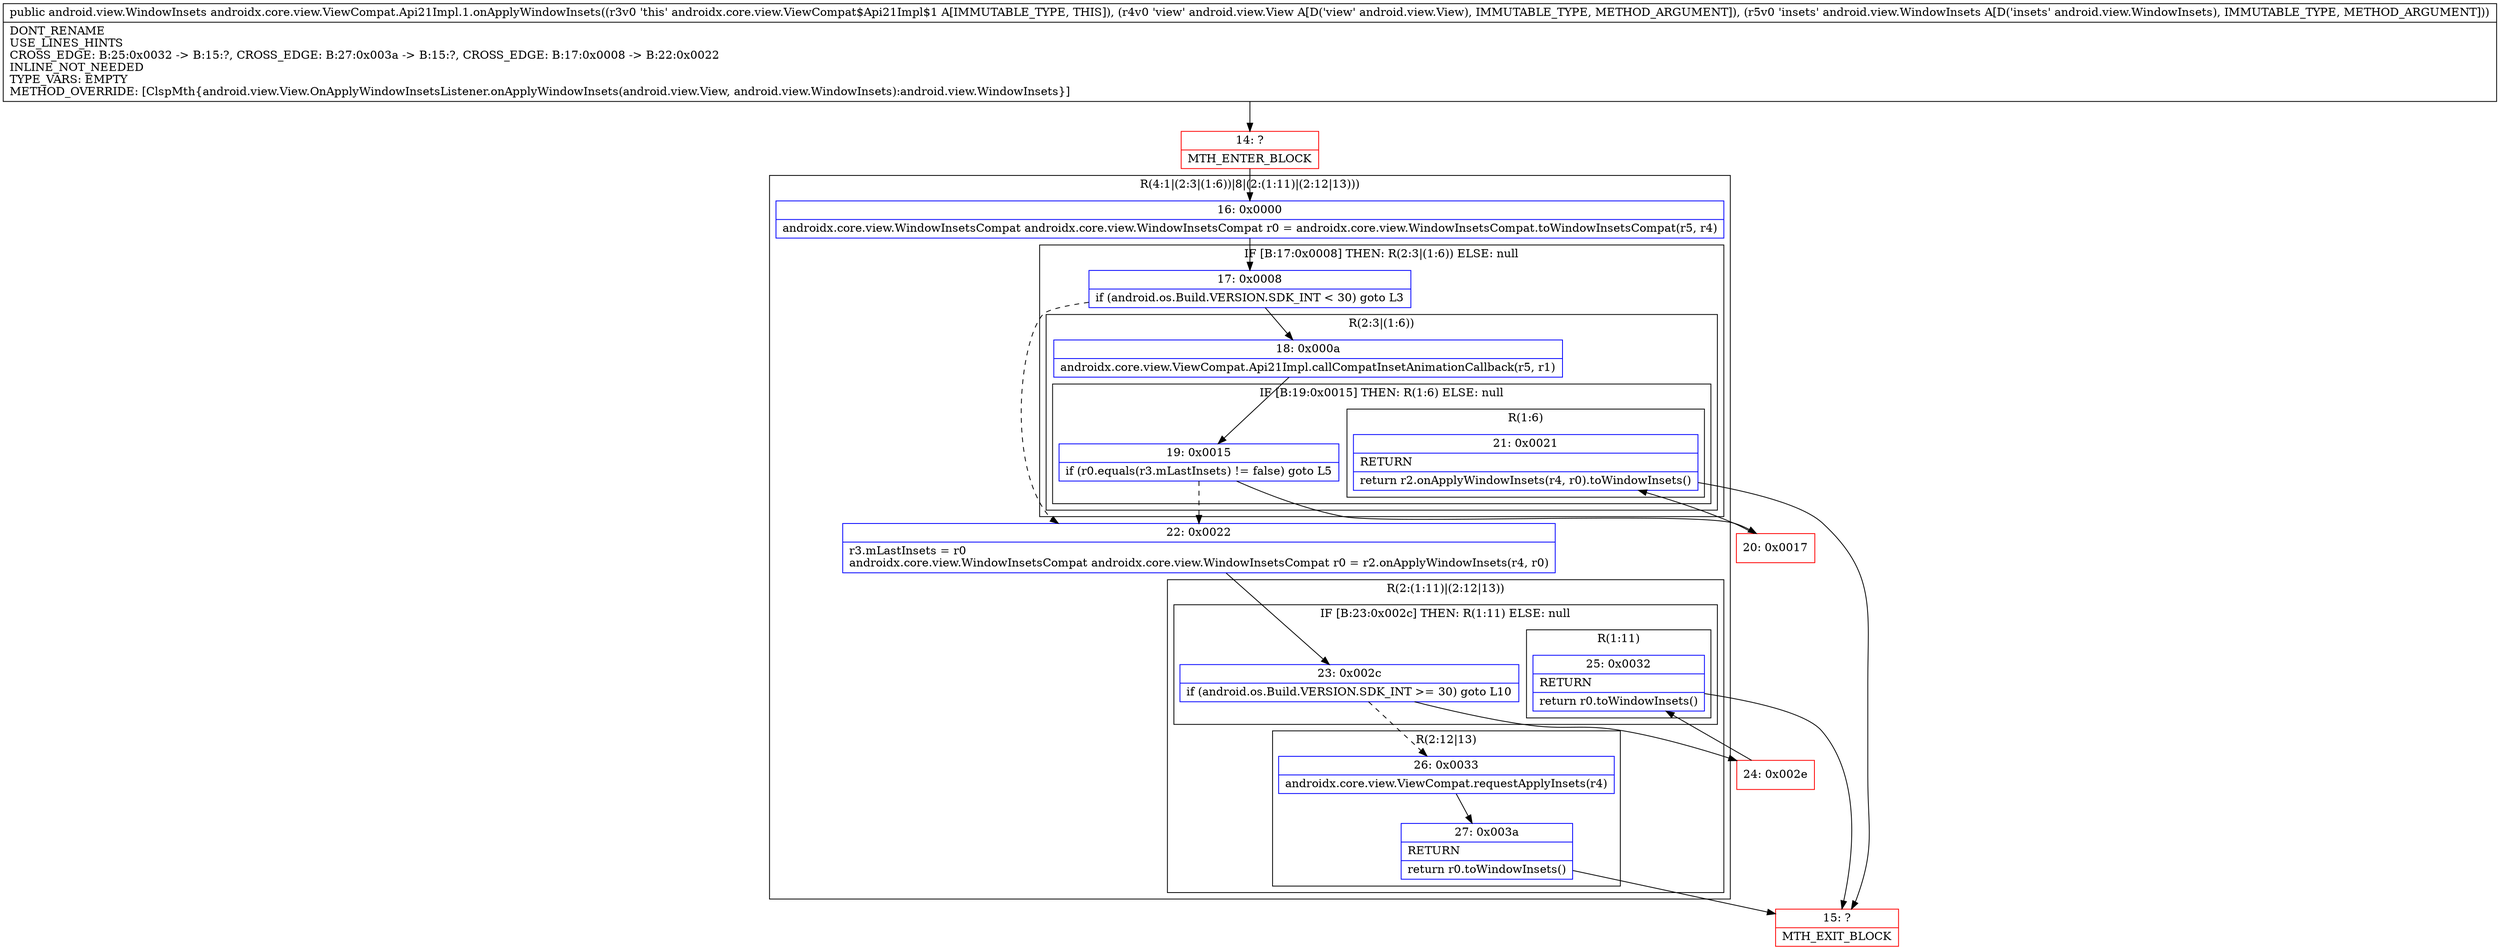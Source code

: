digraph "CFG forandroidx.core.view.ViewCompat.Api21Impl.1.onApplyWindowInsets(Landroid\/view\/View;Landroid\/view\/WindowInsets;)Landroid\/view\/WindowInsets;" {
subgraph cluster_Region_839719475 {
label = "R(4:1|(2:3|(1:6))|8|(2:(1:11)|(2:12|13)))";
node [shape=record,color=blue];
Node_16 [shape=record,label="{16\:\ 0x0000|androidx.core.view.WindowInsetsCompat androidx.core.view.WindowInsetsCompat r0 = androidx.core.view.WindowInsetsCompat.toWindowInsetsCompat(r5, r4)\l}"];
subgraph cluster_IfRegion_1172665009 {
label = "IF [B:17:0x0008] THEN: R(2:3|(1:6)) ELSE: null";
node [shape=record,color=blue];
Node_17 [shape=record,label="{17\:\ 0x0008|if (android.os.Build.VERSION.SDK_INT \< 30) goto L3\l}"];
subgraph cluster_Region_459543036 {
label = "R(2:3|(1:6))";
node [shape=record,color=blue];
Node_18 [shape=record,label="{18\:\ 0x000a|androidx.core.view.ViewCompat.Api21Impl.callCompatInsetAnimationCallback(r5, r1)\l}"];
subgraph cluster_IfRegion_1469399414 {
label = "IF [B:19:0x0015] THEN: R(1:6) ELSE: null";
node [shape=record,color=blue];
Node_19 [shape=record,label="{19\:\ 0x0015|if (r0.equals(r3.mLastInsets) != false) goto L5\l}"];
subgraph cluster_Region_102472886 {
label = "R(1:6)";
node [shape=record,color=blue];
Node_21 [shape=record,label="{21\:\ 0x0021|RETURN\l|return r2.onApplyWindowInsets(r4, r0).toWindowInsets()\l}"];
}
}
}
}
Node_22 [shape=record,label="{22\:\ 0x0022|r3.mLastInsets = r0\landroidx.core.view.WindowInsetsCompat androidx.core.view.WindowInsetsCompat r0 = r2.onApplyWindowInsets(r4, r0)\l}"];
subgraph cluster_Region_1570493268 {
label = "R(2:(1:11)|(2:12|13))";
node [shape=record,color=blue];
subgraph cluster_IfRegion_1334753207 {
label = "IF [B:23:0x002c] THEN: R(1:11) ELSE: null";
node [shape=record,color=blue];
Node_23 [shape=record,label="{23\:\ 0x002c|if (android.os.Build.VERSION.SDK_INT \>= 30) goto L10\l}"];
subgraph cluster_Region_2040008641 {
label = "R(1:11)";
node [shape=record,color=blue];
Node_25 [shape=record,label="{25\:\ 0x0032|RETURN\l|return r0.toWindowInsets()\l}"];
}
}
subgraph cluster_Region_589192771 {
label = "R(2:12|13)";
node [shape=record,color=blue];
Node_26 [shape=record,label="{26\:\ 0x0033|androidx.core.view.ViewCompat.requestApplyInsets(r4)\l}"];
Node_27 [shape=record,label="{27\:\ 0x003a|RETURN\l|return r0.toWindowInsets()\l}"];
}
}
}
Node_14 [shape=record,color=red,label="{14\:\ ?|MTH_ENTER_BLOCK\l}"];
Node_20 [shape=record,color=red,label="{20\:\ 0x0017}"];
Node_15 [shape=record,color=red,label="{15\:\ ?|MTH_EXIT_BLOCK\l}"];
Node_24 [shape=record,color=red,label="{24\:\ 0x002e}"];
MethodNode[shape=record,label="{public android.view.WindowInsets androidx.core.view.ViewCompat.Api21Impl.1.onApplyWindowInsets((r3v0 'this' androidx.core.view.ViewCompat$Api21Impl$1 A[IMMUTABLE_TYPE, THIS]), (r4v0 'view' android.view.View A[D('view' android.view.View), IMMUTABLE_TYPE, METHOD_ARGUMENT]), (r5v0 'insets' android.view.WindowInsets A[D('insets' android.view.WindowInsets), IMMUTABLE_TYPE, METHOD_ARGUMENT]))  | DONT_RENAME\lUSE_LINES_HINTS\lCROSS_EDGE: B:25:0x0032 \-\> B:15:?, CROSS_EDGE: B:27:0x003a \-\> B:15:?, CROSS_EDGE: B:17:0x0008 \-\> B:22:0x0022\lINLINE_NOT_NEEDED\lTYPE_VARS: EMPTY\lMETHOD_OVERRIDE: [ClspMth\{android.view.View.OnApplyWindowInsetsListener.onApplyWindowInsets(android.view.View, android.view.WindowInsets):android.view.WindowInsets\}]\l}"];
MethodNode -> Node_14;Node_16 -> Node_17;
Node_17 -> Node_18;
Node_17 -> Node_22[style=dashed];
Node_18 -> Node_19;
Node_19 -> Node_20;
Node_19 -> Node_22[style=dashed];
Node_21 -> Node_15;
Node_22 -> Node_23;
Node_23 -> Node_24;
Node_23 -> Node_26[style=dashed];
Node_25 -> Node_15;
Node_26 -> Node_27;
Node_27 -> Node_15;
Node_14 -> Node_16;
Node_20 -> Node_21;
Node_24 -> Node_25;
}

